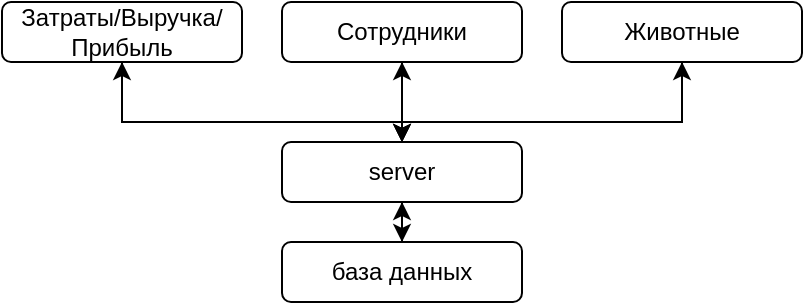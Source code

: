 <mxfile version="24.3.1" type="github">
  <diagram name="Страница — 1" id="8QgqfR79UA7fYAgYQn-t">
    <mxGraphModel dx="690" dy="454" grid="1" gridSize="10" guides="1" tooltips="1" connect="1" arrows="1" fold="1" page="1" pageScale="1" pageWidth="827" pageHeight="1169" math="0" shadow="0">
      <root>
        <mxCell id="0" />
        <mxCell id="1" parent="0" />
        <mxCell id="3gVLbGDgPs8U5Haj5eVW-9" style="edgeStyle=orthogonalEdgeStyle;rounded=0;orthogonalLoop=1;jettySize=auto;html=1;entryX=0.5;entryY=0;entryDx=0;entryDy=0;" edge="1" parent="1" source="3gVLbGDgPs8U5Haj5eVW-2" target="3gVLbGDgPs8U5Haj5eVW-5">
          <mxGeometry relative="1" as="geometry">
            <Array as="points">
              <mxPoint x="250" y="410" />
              <mxPoint x="390" y="410" />
            </Array>
          </mxGeometry>
        </mxCell>
        <mxCell id="3gVLbGDgPs8U5Haj5eVW-2" value="Затраты/Выручка/Прибыль" style="rounded=1;whiteSpace=wrap;html=1;" vertex="1" parent="1">
          <mxGeometry x="190" y="350" width="120" height="30" as="geometry" />
        </mxCell>
        <mxCell id="3gVLbGDgPs8U5Haj5eVW-10" style="edgeStyle=orthogonalEdgeStyle;rounded=0;orthogonalLoop=1;jettySize=auto;html=1;" edge="1" parent="1" source="3gVLbGDgPs8U5Haj5eVW-3">
          <mxGeometry relative="1" as="geometry">
            <mxPoint x="390" y="420" as="targetPoint" />
          </mxGeometry>
        </mxCell>
        <mxCell id="3gVLbGDgPs8U5Haj5eVW-3" value="Сотрудники" style="rounded=1;whiteSpace=wrap;html=1;" vertex="1" parent="1">
          <mxGeometry x="330" y="350" width="120" height="30" as="geometry" />
        </mxCell>
        <mxCell id="3gVLbGDgPs8U5Haj5eVW-11" style="edgeStyle=orthogonalEdgeStyle;rounded=0;orthogonalLoop=1;jettySize=auto;html=1;entryX=0.5;entryY=0;entryDx=0;entryDy=0;" edge="1" parent="1" source="3gVLbGDgPs8U5Haj5eVW-4" target="3gVLbGDgPs8U5Haj5eVW-5">
          <mxGeometry relative="1" as="geometry">
            <Array as="points">
              <mxPoint x="530" y="410" />
              <mxPoint x="390" y="410" />
            </Array>
          </mxGeometry>
        </mxCell>
        <mxCell id="3gVLbGDgPs8U5Haj5eVW-4" value="Животные" style="rounded=1;whiteSpace=wrap;html=1;" vertex="1" parent="1">
          <mxGeometry x="470" y="350" width="120" height="30" as="geometry" />
        </mxCell>
        <mxCell id="3gVLbGDgPs8U5Haj5eVW-7" style="edgeStyle=orthogonalEdgeStyle;rounded=0;orthogonalLoop=1;jettySize=auto;html=1;entryX=0.5;entryY=0;entryDx=0;entryDy=0;" edge="1" parent="1" source="3gVLbGDgPs8U5Haj5eVW-5" target="3gVLbGDgPs8U5Haj5eVW-6">
          <mxGeometry relative="1" as="geometry" />
        </mxCell>
        <mxCell id="3gVLbGDgPs8U5Haj5eVW-12" style="edgeStyle=orthogonalEdgeStyle;rounded=0;orthogonalLoop=1;jettySize=auto;html=1;" edge="1" parent="1" source="3gVLbGDgPs8U5Haj5eVW-5" target="3gVLbGDgPs8U5Haj5eVW-2">
          <mxGeometry relative="1" as="geometry">
            <Array as="points">
              <mxPoint x="390" y="410" />
              <mxPoint x="250" y="410" />
            </Array>
          </mxGeometry>
        </mxCell>
        <mxCell id="3gVLbGDgPs8U5Haj5eVW-13" style="edgeStyle=orthogonalEdgeStyle;rounded=0;orthogonalLoop=1;jettySize=auto;html=1;entryX=0.5;entryY=1;entryDx=0;entryDy=0;" edge="1" parent="1" source="3gVLbGDgPs8U5Haj5eVW-5" target="3gVLbGDgPs8U5Haj5eVW-3">
          <mxGeometry relative="1" as="geometry" />
        </mxCell>
        <mxCell id="3gVLbGDgPs8U5Haj5eVW-14" style="edgeStyle=orthogonalEdgeStyle;rounded=0;orthogonalLoop=1;jettySize=auto;html=1;entryX=0.5;entryY=1;entryDx=0;entryDy=0;" edge="1" parent="1" source="3gVLbGDgPs8U5Haj5eVW-5" target="3gVLbGDgPs8U5Haj5eVW-4">
          <mxGeometry relative="1" as="geometry">
            <Array as="points">
              <mxPoint x="390" y="410" />
              <mxPoint x="530" y="410" />
            </Array>
          </mxGeometry>
        </mxCell>
        <mxCell id="3gVLbGDgPs8U5Haj5eVW-5" value="server" style="rounded=1;whiteSpace=wrap;html=1;" vertex="1" parent="1">
          <mxGeometry x="330" y="420" width="120" height="30" as="geometry" />
        </mxCell>
        <mxCell id="3gVLbGDgPs8U5Haj5eVW-8" style="edgeStyle=orthogonalEdgeStyle;rounded=0;orthogonalLoop=1;jettySize=auto;html=1;entryX=0.5;entryY=1;entryDx=0;entryDy=0;" edge="1" parent="1" source="3gVLbGDgPs8U5Haj5eVW-6" target="3gVLbGDgPs8U5Haj5eVW-5">
          <mxGeometry relative="1" as="geometry" />
        </mxCell>
        <mxCell id="3gVLbGDgPs8U5Haj5eVW-6" value="база данных" style="rounded=1;whiteSpace=wrap;html=1;" vertex="1" parent="1">
          <mxGeometry x="330" y="470" width="120" height="30" as="geometry" />
        </mxCell>
      </root>
    </mxGraphModel>
  </diagram>
</mxfile>
